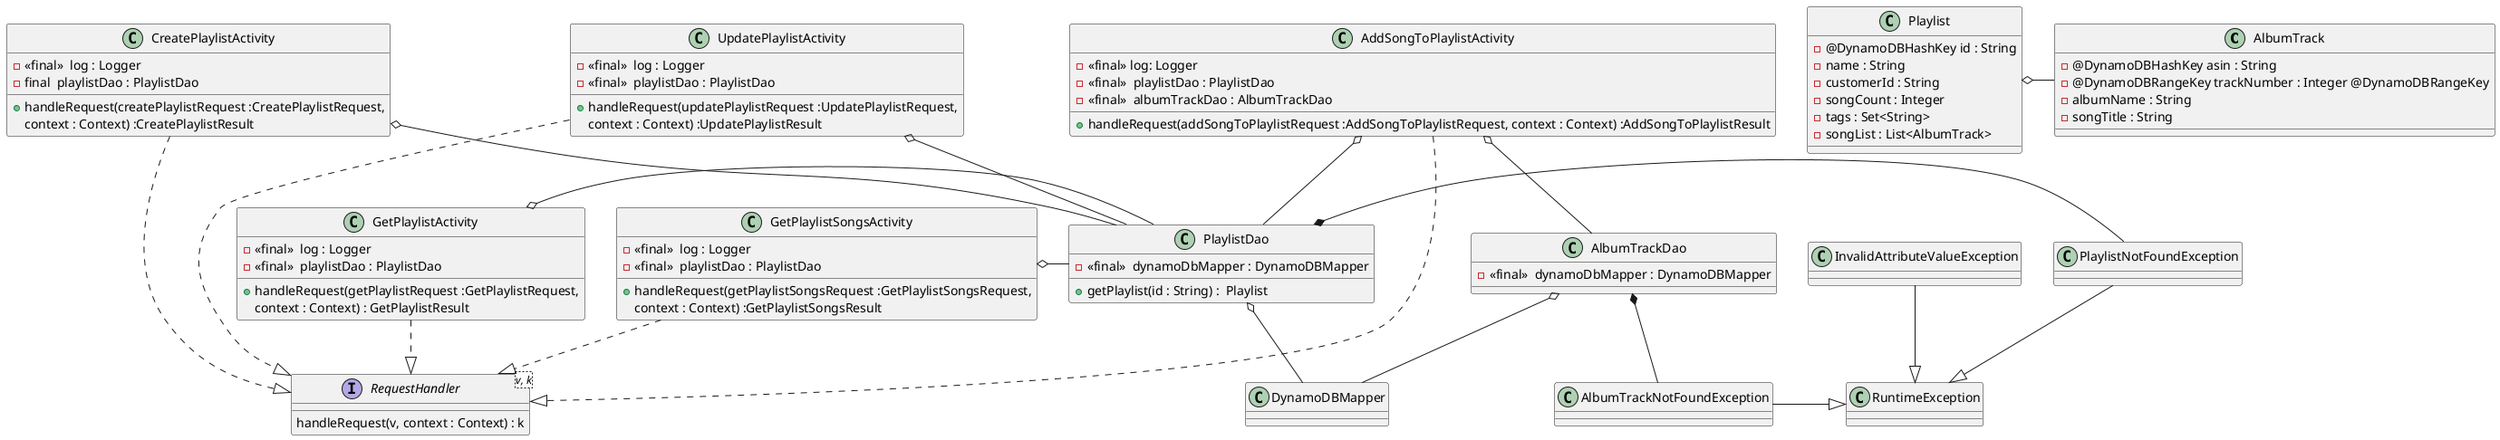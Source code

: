 @startuml


class AlbumTrack {
    - @DynamoDBHashKey asin : String
    - @DynamoDBRangeKey trackNumber : Integer @DynamoDBRangeKey
    - albumName : String
    - songTitle : String
}


class Playlist{
     - @DynamoDBHashKey id : String
        - name : String
        - customerId : String
        - songCount : Integer
        - tags : Set<String>
        - songList : List<AlbumTrack>
}

interface RequestHandler<v, k> {
 handleRequest(v, context : Context) : k
}
class AddSongToPlaylistActivity {
- <<final>> log: Logger
    - <<final>>  playlistDao : PlaylistDao
    - <<final>>  albumTrackDao : AlbumTrackDao
    +  handleRequest(addSongToPlaylistRequest :AddSongToPlaylistRequest, context : Context) :AddSongToPlaylistResult
}

class CreatePlaylistActivity {
- <<final>>  log : Logger
    - final  playlistDao : PlaylistDao
    +  handleRequest(createPlaylistRequest :CreatePlaylistRequest,
     context : Context) :CreatePlaylistResult

}

class GetPlaylistActivity {
 - <<final>>  log : Logger
    - <<final>>  playlistDao : PlaylistDao
     +  handleRequest(getPlaylistRequest :GetPlaylistRequest,
         context : Context) : GetPlaylistResult


}
class GetPlaylistSongsActivity {
- <<final>>  log : Logger
    - <<final>>  playlistDao : PlaylistDao
     +  handleRequest(getPlaylistSongsRequest :GetPlaylistSongsRequest,
             context : Context) :GetPlaylistSongsResult


}

class UpdatePlaylistActivity{
- <<final>>  log : Logger
    - <<final>>  playlistDao : PlaylistDao

    +  handleRequest(updatePlaylistRequest :UpdatePlaylistRequest,
                 context : Context) :UpdatePlaylistResult
}



class AlbumTrackDao {
- <<final>>  dynamoDbMapper : DynamoDBMapper
}

class PlaylistDao {
- <<final>>  dynamoDbMapper : DynamoDBMapper
+  getPlaylist(id : String) :  Playlist

}

class DynamoDBMapper {}
class AlbumTrackNotFoundException {
}
class InvalidAttributeValueException{

}
class PlaylistNotFoundException{
}
class RuntimeException{}

AddSongToPlaylistActivity o-- PlaylistDao
AddSongToPlaylistActivity o-- AlbumTrackDao
AddSongToPlaylistActivity .|> RequestHandler
CreatePlaylistActivity .|> RequestHandler
GetPlaylistActivity ..|> RequestHandler
GetPlaylistSongsActivity ..|> RequestHandler
PlaylistDao o-- DynamoDBMapper
UpdatePlaylistActivity ...|> RequestHandler

CreatePlaylistActivity o-- PlaylistDao
GetPlaylistActivity o- PlaylistDao
GetPlaylistSongsActivity o- PlaylistDao
UpdatePlaylistActivity o-- PlaylistDao
AlbumTrackDao o-- DynamoDBMapper
AlbumTrackNotFoundException -|> RuntimeException
InvalidAttributeValueException --|> RuntimeException
PlaylistNotFoundException --|> RuntimeException
PlaylistDao *- PlaylistNotFoundException
AlbumTrackDao *- AlbumTrackNotFoundException

Playlist o- AlbumTrack


@enduml